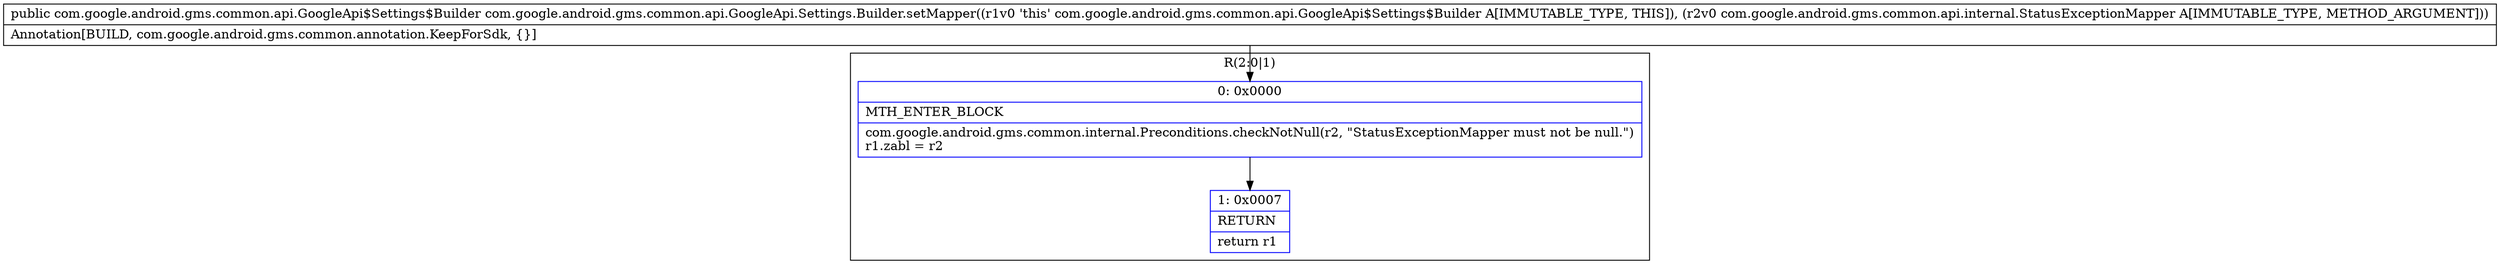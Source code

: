 digraph "CFG forcom.google.android.gms.common.api.GoogleApi.Settings.Builder.setMapper(Lcom\/google\/android\/gms\/common\/api\/internal\/StatusExceptionMapper;)Lcom\/google\/android\/gms\/common\/api\/GoogleApi$Settings$Builder;" {
subgraph cluster_Region_1419366096 {
label = "R(2:0|1)";
node [shape=record,color=blue];
Node_0 [shape=record,label="{0\:\ 0x0000|MTH_ENTER_BLOCK\l|com.google.android.gms.common.internal.Preconditions.checkNotNull(r2, \"StatusExceptionMapper must not be null.\")\lr1.zabl = r2\l}"];
Node_1 [shape=record,label="{1\:\ 0x0007|RETURN\l|return r1\l}"];
}
MethodNode[shape=record,label="{public com.google.android.gms.common.api.GoogleApi$Settings$Builder com.google.android.gms.common.api.GoogleApi.Settings.Builder.setMapper((r1v0 'this' com.google.android.gms.common.api.GoogleApi$Settings$Builder A[IMMUTABLE_TYPE, THIS]), (r2v0 com.google.android.gms.common.api.internal.StatusExceptionMapper A[IMMUTABLE_TYPE, METHOD_ARGUMENT]))  | Annotation[BUILD, com.google.android.gms.common.annotation.KeepForSdk, \{\}]\l}"];
MethodNode -> Node_0;
Node_0 -> Node_1;
}

